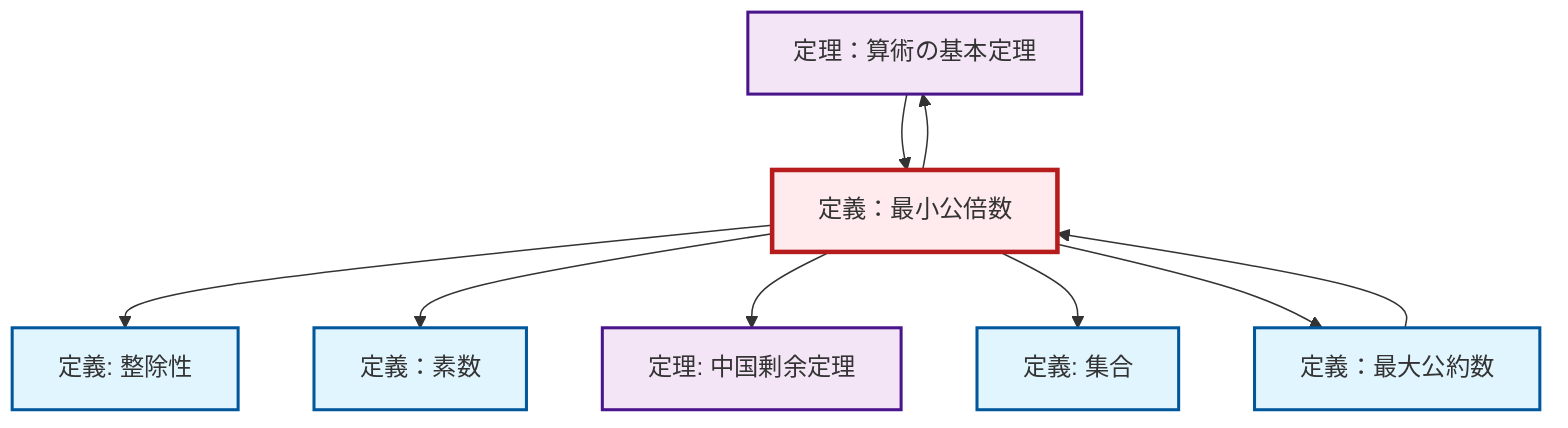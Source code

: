 graph TD
    classDef definition fill:#e1f5fe,stroke:#01579b,stroke-width:2px
    classDef theorem fill:#f3e5f5,stroke:#4a148c,stroke-width:2px
    classDef axiom fill:#fff3e0,stroke:#e65100,stroke-width:2px
    classDef example fill:#e8f5e9,stroke:#1b5e20,stroke-width:2px
    classDef current fill:#ffebee,stroke:#b71c1c,stroke-width:3px
    def-prime["定義：素数"]:::definition
    thm-fundamental-arithmetic["定理：算術の基本定理"]:::theorem
    def-lcm["定義：最小公倍数"]:::definition
    def-divisibility["定義: 整除性"]:::definition
    def-set["定義: 集合"]:::definition
    thm-chinese-remainder["定理: 中国剰余定理"]:::theorem
    def-gcd["定義：最大公約数"]:::definition
    def-lcm --> def-divisibility
    def-lcm --> thm-fundamental-arithmetic
    thm-fundamental-arithmetic --> def-lcm
    def-lcm --> def-prime
    def-gcd --> def-lcm
    def-lcm --> thm-chinese-remainder
    def-lcm --> def-set
    def-lcm --> def-gcd
    class def-lcm current
